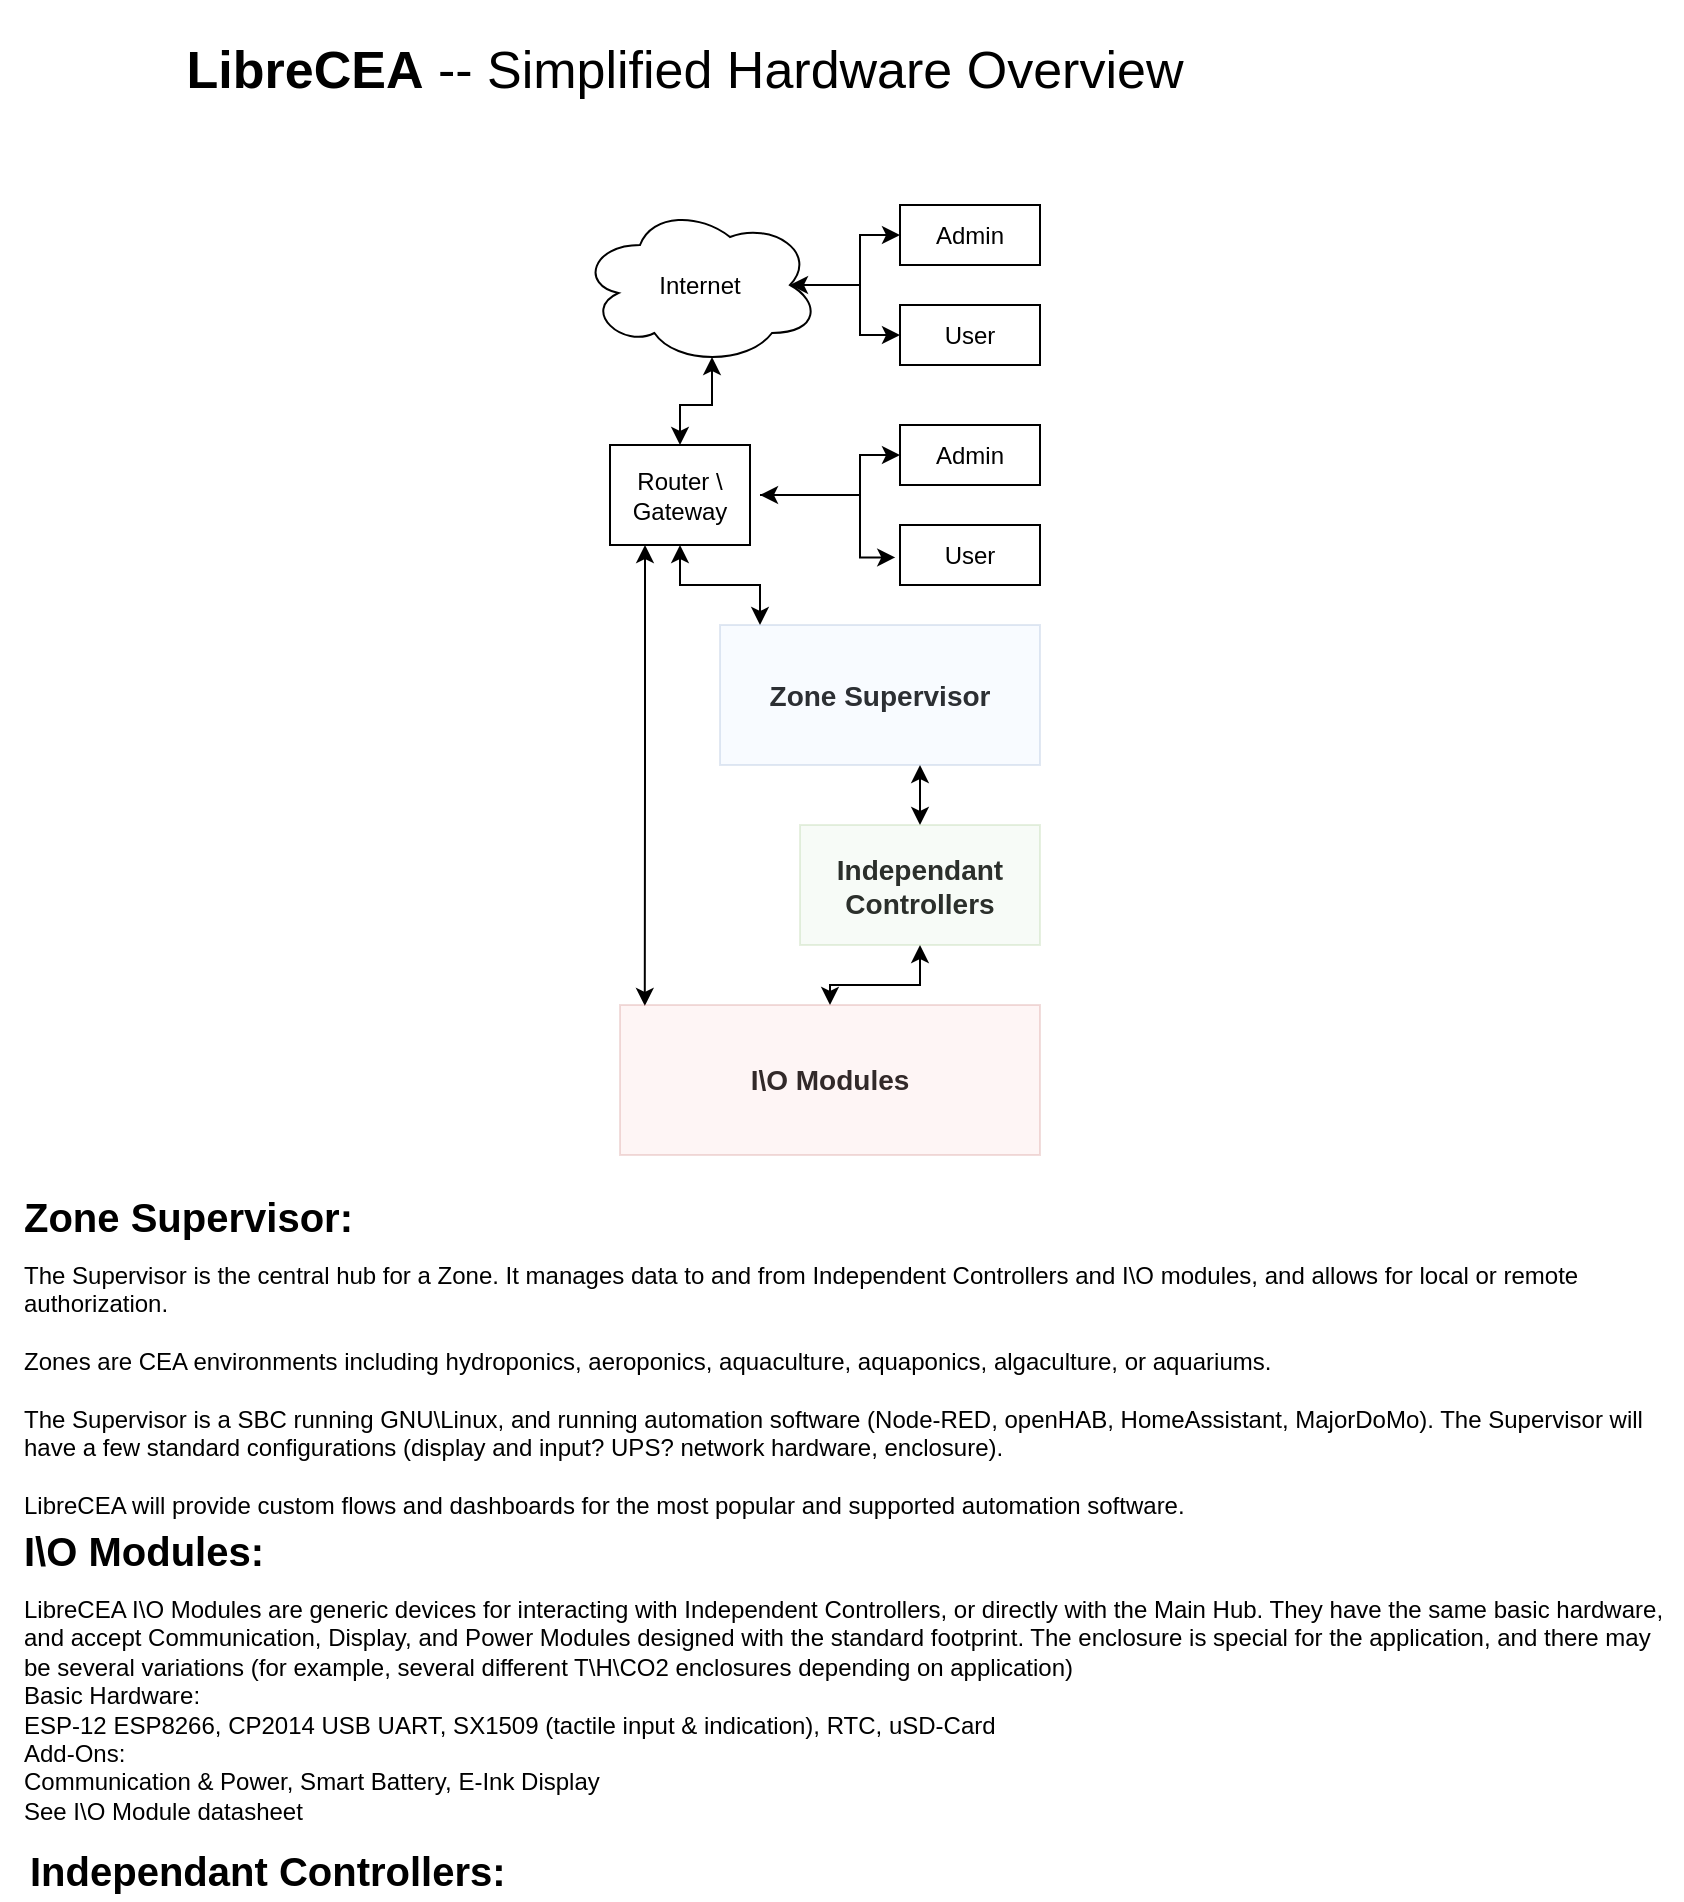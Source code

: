 <mxfile version="10.5.9" type="github"><diagram id="lHuOdpOVYgb51NkdjdwG" name="Page-1"><mxGraphModel dx="1162" dy="640" grid="1" gridSize="10" guides="1" tooltips="1" connect="1" arrows="1" fold="1" page="1" pageScale="1" pageWidth="850" pageHeight="1100" math="0" shadow="0"><root><mxCell id="0"/><mxCell id="1" parent="0"/><mxCell id="tdYft_qdfQxpk9Tk_KxI-16" style="edgeStyle=orthogonalEdgeStyle;rounded=0;orthogonalLoop=1;jettySize=auto;html=1;entryX=0;entryY=0.5;entryDx=0;entryDy=0;" parent="1" source="tdYft_qdfQxpk9Tk_KxI-1" target="tdYft_qdfQxpk9Tk_KxI-6" edge="1"><mxGeometry relative="1" as="geometry"/></mxCell><mxCell id="tdYft_qdfQxpk9Tk_KxI-17" style="edgeStyle=orthogonalEdgeStyle;rounded=0;orthogonalLoop=1;jettySize=auto;html=1;exitX=0.875;exitY=0.5;exitDx=0;exitDy=0;exitPerimeter=0;entryX=0;entryY=0.5;entryDx=0;entryDy=0;startArrow=classic;startFill=1;" parent="1" source="tdYft_qdfQxpk9Tk_KxI-1" target="tdYft_qdfQxpk9Tk_KxI-2" edge="1"><mxGeometry relative="1" as="geometry"/></mxCell><mxCell id="tdYft_qdfQxpk9Tk_KxI-1" value="" style="ellipse;shape=cloud;whiteSpace=wrap;html=1;" parent="1" vertex="1"><mxGeometry x="290" y="102.5" width="120" height="80" as="geometry"/></mxCell><mxCell id="tdYft_qdfQxpk9Tk_KxI-2" value="" style="rounded=0;whiteSpace=wrap;html=1;" parent="1" vertex="1"><mxGeometry x="450" y="102.5" width="70" height="30" as="geometry"/></mxCell><mxCell id="tdYft_qdfQxpk9Tk_KxI-3" value="&lt;div&gt;Admin&lt;/div&gt;" style="text;html=1;strokeColor=none;fillColor=none;align=center;verticalAlign=middle;whiteSpace=wrap;rounded=0;" parent="1" vertex="1"><mxGeometry x="465" y="107.5" width="40" height="20" as="geometry"/></mxCell><mxCell id="tdYft_qdfQxpk9Tk_KxI-6" value="" style="rounded=0;whiteSpace=wrap;html=1;" parent="1" vertex="1"><mxGeometry x="450" y="152.5" width="70" height="30" as="geometry"/></mxCell><mxCell id="tdYft_qdfQxpk9Tk_KxI-7" value="User" style="text;html=1;strokeColor=none;fillColor=none;align=center;verticalAlign=middle;whiteSpace=wrap;rounded=0;" parent="1" vertex="1"><mxGeometry x="465" y="157.5" width="40" height="20" as="geometry"/></mxCell><mxCell id="tdYft_qdfQxpk9Tk_KxI-8" value="&lt;div&gt;Internet&lt;/div&gt;" style="text;html=1;strokeColor=none;fillColor=none;align=center;verticalAlign=middle;whiteSpace=wrap;rounded=0;" parent="1" vertex="1"><mxGeometry x="330" y="132.5" width="40" height="20" as="geometry"/></mxCell><mxCell id="tdYft_qdfQxpk9Tk_KxI-9" value="" style="rounded=0;whiteSpace=wrap;html=1;" parent="1" vertex="1"><mxGeometry x="450" y="212.5" width="70" height="30" as="geometry"/></mxCell><mxCell id="tdYft_qdfQxpk9Tk_KxI-10" value="&lt;div&gt;Admin&lt;/div&gt;" style="text;html=1;strokeColor=none;fillColor=none;align=center;verticalAlign=middle;whiteSpace=wrap;rounded=0;" parent="1" vertex="1"><mxGeometry x="465" y="217.5" width="40" height="20" as="geometry"/></mxCell><mxCell id="tdYft_qdfQxpk9Tk_KxI-11" value="" style="rounded=0;whiteSpace=wrap;html=1;" parent="1" vertex="1"><mxGeometry x="450" y="262.5" width="70" height="30" as="geometry"/></mxCell><mxCell id="tdYft_qdfQxpk9Tk_KxI-12" value="User" style="text;html=1;strokeColor=none;fillColor=none;align=center;verticalAlign=middle;whiteSpace=wrap;rounded=0;" parent="1" vertex="1"><mxGeometry x="465" y="267.5" width="40" height="20" as="geometry"/></mxCell><mxCell id="tdYft_qdfQxpk9Tk_KxI-15" style="edgeStyle=orthogonalEdgeStyle;orthogonalLoop=1;jettySize=auto;html=1;exitX=0.5;exitY=0;exitDx=0;exitDy=0;entryX=0.55;entryY=0.95;entryDx=0;entryDy=0;entryPerimeter=0;rounded=0;startArrow=classic;startFill=1;" parent="1" source="tdYft_qdfQxpk9Tk_KxI-13" target="tdYft_qdfQxpk9Tk_KxI-1" edge="1"><mxGeometry relative="1" as="geometry"><Array as="points"><mxPoint x="340" y="202.5"/><mxPoint x="356" y="202.5"/></Array></mxGeometry></mxCell><mxCell id="tdYft_qdfQxpk9Tk_KxI-29" style="edgeStyle=orthogonalEdgeStyle;rounded=0;orthogonalLoop=1;jettySize=auto;html=1;exitX=0.25;exitY=1;exitDx=0;exitDy=0;entryX=0.059;entryY=0.006;entryDx=0;entryDy=0;entryPerimeter=0;startArrow=classic;startFill=1;" parent="1" source="tdYft_qdfQxpk9Tk_KxI-13" target="tdYft_qdfQxpk9Tk_KxI-27" edge="1"><mxGeometry relative="1" as="geometry"><Array as="points"><mxPoint x="323" y="388"/></Array></mxGeometry></mxCell><mxCell id="tdYft_qdfQxpk9Tk_KxI-13" value="" style="rounded=0;whiteSpace=wrap;html=1;" parent="1" vertex="1"><mxGeometry x="305" y="222.5" width="70" height="50" as="geometry"/></mxCell><mxCell id="tdYft_qdfQxpk9Tk_KxI-18" style="edgeStyle=orthogonalEdgeStyle;rounded=0;orthogonalLoop=1;jettySize=auto;html=1;entryX=0;entryY=0.5;entryDx=0;entryDy=0;" parent="1" source="tdYft_qdfQxpk9Tk_KxI-14" target="tdYft_qdfQxpk9Tk_KxI-9" edge="1"><mxGeometry relative="1" as="geometry"><Array as="points"><mxPoint x="430" y="247.5"/><mxPoint x="430" y="227.5"/></Array></mxGeometry></mxCell><mxCell id="tdYft_qdfQxpk9Tk_KxI-19" style="edgeStyle=orthogonalEdgeStyle;rounded=0;orthogonalLoop=1;jettySize=auto;html=1;entryX=-0.034;entryY=0.54;entryDx=0;entryDy=0;entryPerimeter=0;startArrow=classic;startFill=1;" parent="1" source="tdYft_qdfQxpk9Tk_KxI-14" target="tdYft_qdfQxpk9Tk_KxI-11" edge="1"><mxGeometry relative="1" as="geometry"><Array as="points"><mxPoint x="430" y="247.5"/><mxPoint x="430" y="278.5"/></Array></mxGeometry></mxCell><mxCell id="tdYft_qdfQxpk9Tk_KxI-14" value="Router \ Gateway" style="text;html=1;strokeColor=none;fillColor=none;align=center;verticalAlign=middle;whiteSpace=wrap;rounded=0;" parent="1" vertex="1"><mxGeometry x="300" y="232.5" width="80" height="30" as="geometry"/></mxCell><mxCell id="tdYft_qdfQxpk9Tk_KxI-21" value="&lt;b&gt;&lt;font style=&quot;font-size: 14px&quot;&gt;Zone Supervisor&lt;/font&gt;&lt;/b&gt;" style="text;html=1;strokeColor=none;fillColor=none;align=center;verticalAlign=middle;whiteSpace=wrap;rounded=0;" parent="1" vertex="1"><mxGeometry x="360" y="337.5" width="160" height="20" as="geometry"/></mxCell><mxCell id="tdYft_qdfQxpk9Tk_KxI-24" style="edgeStyle=orthogonalEdgeStyle;rounded=0;orthogonalLoop=1;jettySize=auto;html=1;exitX=0.125;exitY=0;exitDx=0;exitDy=0;entryX=0.5;entryY=1;entryDx=0;entryDy=0;startArrow=classic;startFill=1;exitPerimeter=0;" parent="1" source="tdYft_qdfQxpk9Tk_KxI-20" target="tdYft_qdfQxpk9Tk_KxI-13" edge="1"><mxGeometry relative="1" as="geometry"><mxPoint x="359.667" y="352.5" as="sourcePoint"/></mxGeometry></mxCell><mxCell id="tdYft_qdfQxpk9Tk_KxI-30" style="edgeStyle=orthogonalEdgeStyle;rounded=0;orthogonalLoop=1;jettySize=auto;html=1;entryX=0.625;entryY=1;entryDx=0;entryDy=0;entryPerimeter=0;startArrow=classic;startFill=1;exitX=0.5;exitY=0;exitDx=0;exitDy=0;" parent="1" source="tdYft_qdfQxpk9Tk_KxI-25" target="tdYft_qdfQxpk9Tk_KxI-20" edge="1"><mxGeometry relative="1" as="geometry"/></mxCell><mxCell id="tdYft_qdfQxpk9Tk_KxI-26" value="&lt;font style=&quot;font-size: 14px&quot;&gt;&lt;b&gt;Independant Controllers&lt;/b&gt;&lt;/font&gt;" style="text;html=1;strokeColor=none;fillColor=none;align=center;verticalAlign=middle;whiteSpace=wrap;rounded=0;" parent="1" vertex="1"><mxGeometry x="410" y="427.5" width="100" height="30" as="geometry"/></mxCell><mxCell id="tdYft_qdfQxpk9Tk_KxI-28" value="&lt;font style=&quot;font-size: 14px&quot;&gt;&lt;b&gt;I\O Modules&lt;/b&gt;&lt;/font&gt;" style="text;html=1;strokeColor=none;fillColor=none;align=center;verticalAlign=middle;whiteSpace=wrap;rounded=0;" parent="1" vertex="1"><mxGeometry x="310" y="530" width="210" height="20" as="geometry"/></mxCell><UserObject label="" tooltip="The Supervisor is the central hub for a Zone. It manages data to and from Independent Controllers and I\O modules, and allows for local or remote authorization. &#xA;&#xA;Zones are CEA environments including hydroponics, aeroponics, aquaculture, aquaponics, algaculture, or aquariums. &#xA;&#xA;The Supervisor is a SBC running GNU\Linux, and running automation software (Node-RED, openHAB, HomeAssistant, MajorDoMo). The Supervisor will have a few standard configurations (display and input? UPS? network hardware, enclosure).  &#xA;&#xA;LibreCEA will provide custom flows and dashboards for the most popular and supported automation software. " id="tdYft_qdfQxpk9Tk_KxI-20"><mxCell style="rounded=0;whiteSpace=wrap;html=1;fillColor=#dae8fc;strokeColor=#6c8ebf;opacity=20;" parent="1" vertex="1"><mxGeometry x="360" y="312.5" width="160" height="70" as="geometry"/></mxCell></UserObject><mxCell id="tdYft_qdfQxpk9Tk_KxI-34" style="edgeStyle=orthogonalEdgeStyle;rounded=0;orthogonalLoop=1;jettySize=auto;html=1;entryX=0.5;entryY=0;entryDx=0;entryDy=0;startArrow=classic;startFill=1;" parent="1" source="tdYft_qdfQxpk9Tk_KxI-25" target="tdYft_qdfQxpk9Tk_KxI-27" edge="1"><mxGeometry relative="1" as="geometry"/></mxCell><UserObject label="" tooltip="LibreCEA I\O Modules are generic devices for interacting with Independent Controllers, or directly with the Zone Supervisor. They have the same basic hardware, and accept Communication, Display, and Power Modules designed with the standard footprint. The enclosure is special for the application, and there may be several variations (for example, several different T\H\CO2 enclosures depending on application)&#xA;&#xA;Basic Hardware: &#xA;ESP-12 ESP8266, CP2014 USB UART, SX1509 (tactile input &amp; indication), RTC, uSD-Card&#xA;&#xA;Add-Ons:&#xA;Communication &amp; Power, Smart Battery, E-Ink Display  &#xA;  &#xA;See I\O Module datasheet&#xA;" id="tdYft_qdfQxpk9Tk_KxI-25"><mxCell style="rounded=0;whiteSpace=wrap;html=1;fillColor=#d5e8d4;strokeColor=#82b366;opacity=20;" parent="1" vertex="1"><mxGeometry x="400" y="412.5" width="120" height="60" as="geometry"/></mxCell></UserObject><UserObject label="" tooltip="LibreCEA I\O Modules are generic devices for interacting with Independent Controllers, or directly with the Zone Supervisor. They have the same basic hardware, and accept Communication, Display, and Power Modules designed with the standard footprint. The enclosure is special for the application, and there may be several variations (for example, several different T\H\CO2 enclosures depending on application)&#xA;&#xA;Basic Hardware: &#xA;ESP-12 ESP8266, CP2014 USB UART, SX1509 (tactile input &amp; indication), RTC, uSD-Card&#xA;&#xA;Add-Ons:&#xA;Communication &amp; Power, Smart Battery, E-Ink Display  &#xA;  &#xA;See I\O Module datasheet&#xA;" id="tdYft_qdfQxpk9Tk_KxI-27"><mxCell style="rounded=0;whiteSpace=wrap;html=1;fillColor=#f8cecc;strokeColor=#b85450;opacity=20;" parent="1" vertex="1"><mxGeometry x="310" y="502.5" width="210" height="75" as="geometry"/></mxCell></UserObject><mxCell id="tdYft_qdfQxpk9Tk_KxI-35" value="&lt;font style=&quot;font-size: 26px&quot;&gt;&lt;b&gt;&lt;font style=&quot;font-size: 26px&quot;&gt;LibreCEA&lt;/font&gt;&lt;/b&gt; -- Simplified Hardware Overview&lt;/font&gt;" style="text;html=1;strokeColor=none;fillColor=none;align=center;verticalAlign=middle;whiteSpace=wrap;rounded=0;opacity=20;" parent="1" vertex="1"><mxGeometry width="685" height="70" as="geometry"/></mxCell><mxCell id="uxmPzHIIB_wRcAZ31IRI-1" value="&lt;div align=&quot;left&quot;&gt;&lt;b&gt;&lt;font style=&quot;font-size: 20px&quot;&gt;Zone Supervisor:&lt;/font&gt;&lt;/b&gt;&lt;/div&gt;" style="text;html=1;strokeColor=none;fillColor=none;align=left;verticalAlign=middle;whiteSpace=wrap;rounded=0;" vertex="1" parent="1"><mxGeometry x="10" y="577.5" width="210" height="60" as="geometry"/></mxCell><mxCell id="uxmPzHIIB_wRcAZ31IRI-2" value="&lt;div align=&quot;left&quot;&gt;&lt;b&gt;&lt;font style=&quot;font-size: 20px&quot;&gt;Independant Controllers:&lt;br&gt;&lt;/font&gt;&lt;/b&gt;&lt;/div&gt;" style="text;html=1;strokeColor=none;fillColor=none;align=left;verticalAlign=middle;whiteSpace=wrap;rounded=0;" vertex="1" parent="1"><mxGeometry x="13" y="920" width="330" height="30" as="geometry"/></mxCell><mxCell id="uxmPzHIIB_wRcAZ31IRI-3" value="&lt;b&gt;&lt;font style=&quot;font-size: 20px&quot;&gt;I\O Modules:&lt;/font&gt;&lt;/b&gt;" style="text;html=1;strokeColor=none;fillColor=none;align=left;verticalAlign=middle;whiteSpace=wrap;rounded=0;" vertex="1" parent="1"><mxGeometry x="10" y="760" width="210" height="30" as="geometry"/></mxCell><mxCell id="uxmPzHIIB_wRcAZ31IRI-4" value="The Supervisor is the central hub for a Zone. It manages data to and from Independent Controllers and I\O modules, and allows for local or remote authorization. &lt;br&gt;&lt;br&gt;Zones are CEA environments including hydroponics, aeroponics, aquaculture, aquaponics, algaculture, or aquariums. &lt;br&gt;&lt;br&gt;The Supervisor is a SBC running GNU\Linux, and running automation software (Node-RED, openHAB, HomeAssistant, MajorDoMo). The Supervisor will have a few standard configurations (display and input? UPS? network hardware, enclosure). &amp;nbsp;&lt;br&gt;&lt;br&gt;LibreCEA will provide custom flows and dashboards for the most popular and supported automation software. " style="text;html=1;strokeColor=none;fillColor=none;align=left;verticalAlign=middle;whiteSpace=wrap;rounded=0;" vertex="1" parent="1"><mxGeometry x="10" y="620" width="830" height="150" as="geometry"/></mxCell><mxCell id="uxmPzHIIB_wRcAZ31IRI-5" value="LibreCEA I\O Modules are generic devices for interacting with Independent Controllers, or directly with the Main Hub. They have the same basic hardware, and accept Communication, Display, and Power Modules designed with the standard footprint. The enclosure is special for the application, and there may be several variations (for example, several different T\H\CO2 enclosures depending on application)&lt;br&gt;Basic Hardware: &lt;br&gt;ESP-12 ESP8266, CP2014 USB UART, SX1509 (tactile input &amp;amp; indication), RTC, uSD-Card&lt;br&gt;Add-Ons:&lt;br&gt;Communication &amp;amp; Power, Smart Battery, E-Ink Display&amp;nbsp; &lt;br&gt;See I\O Module datasheet" style="text;html=1;strokeColor=none;fillColor=none;align=left;verticalAlign=middle;whiteSpace=wrap;rounded=0;" vertex="1" parent="1"><mxGeometry x="10" y="790" width="831" height="130" as="geometry"/></mxCell></root></mxGraphModel></diagram></mxfile>